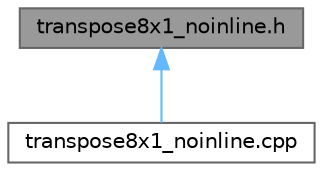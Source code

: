 digraph "transpose8x1_noinline.h"
{
 // INTERACTIVE_SVG=YES
 // LATEX_PDF_SIZE
  bgcolor="transparent";
  edge [fontname=Helvetica,fontsize=10,labelfontname=Helvetica,labelfontsize=10];
  node [fontname=Helvetica,fontsize=10,shape=box,height=0.2,width=0.4];
  Node1 [id="Node000001",label="transpose8x1_noinline.h",height=0.2,width=0.4,color="gray40", fillcolor="grey60", style="filled", fontcolor="black",tooltip="Declares the 8x1 transposition function."];
  Node1 -> Node2 [id="edge1_Node000001_Node000002",dir="back",color="steelblue1",style="solid",tooltip=" "];
  Node2 [id="Node000002",label="transpose8x1_noinline.cpp",height=0.2,width=0.4,color="grey40", fillcolor="white", style="filled",URL="$d6/dec/transpose8x1__noinline_8cpp.html",tooltip="Defines the 8x1 transposition function."];
}
